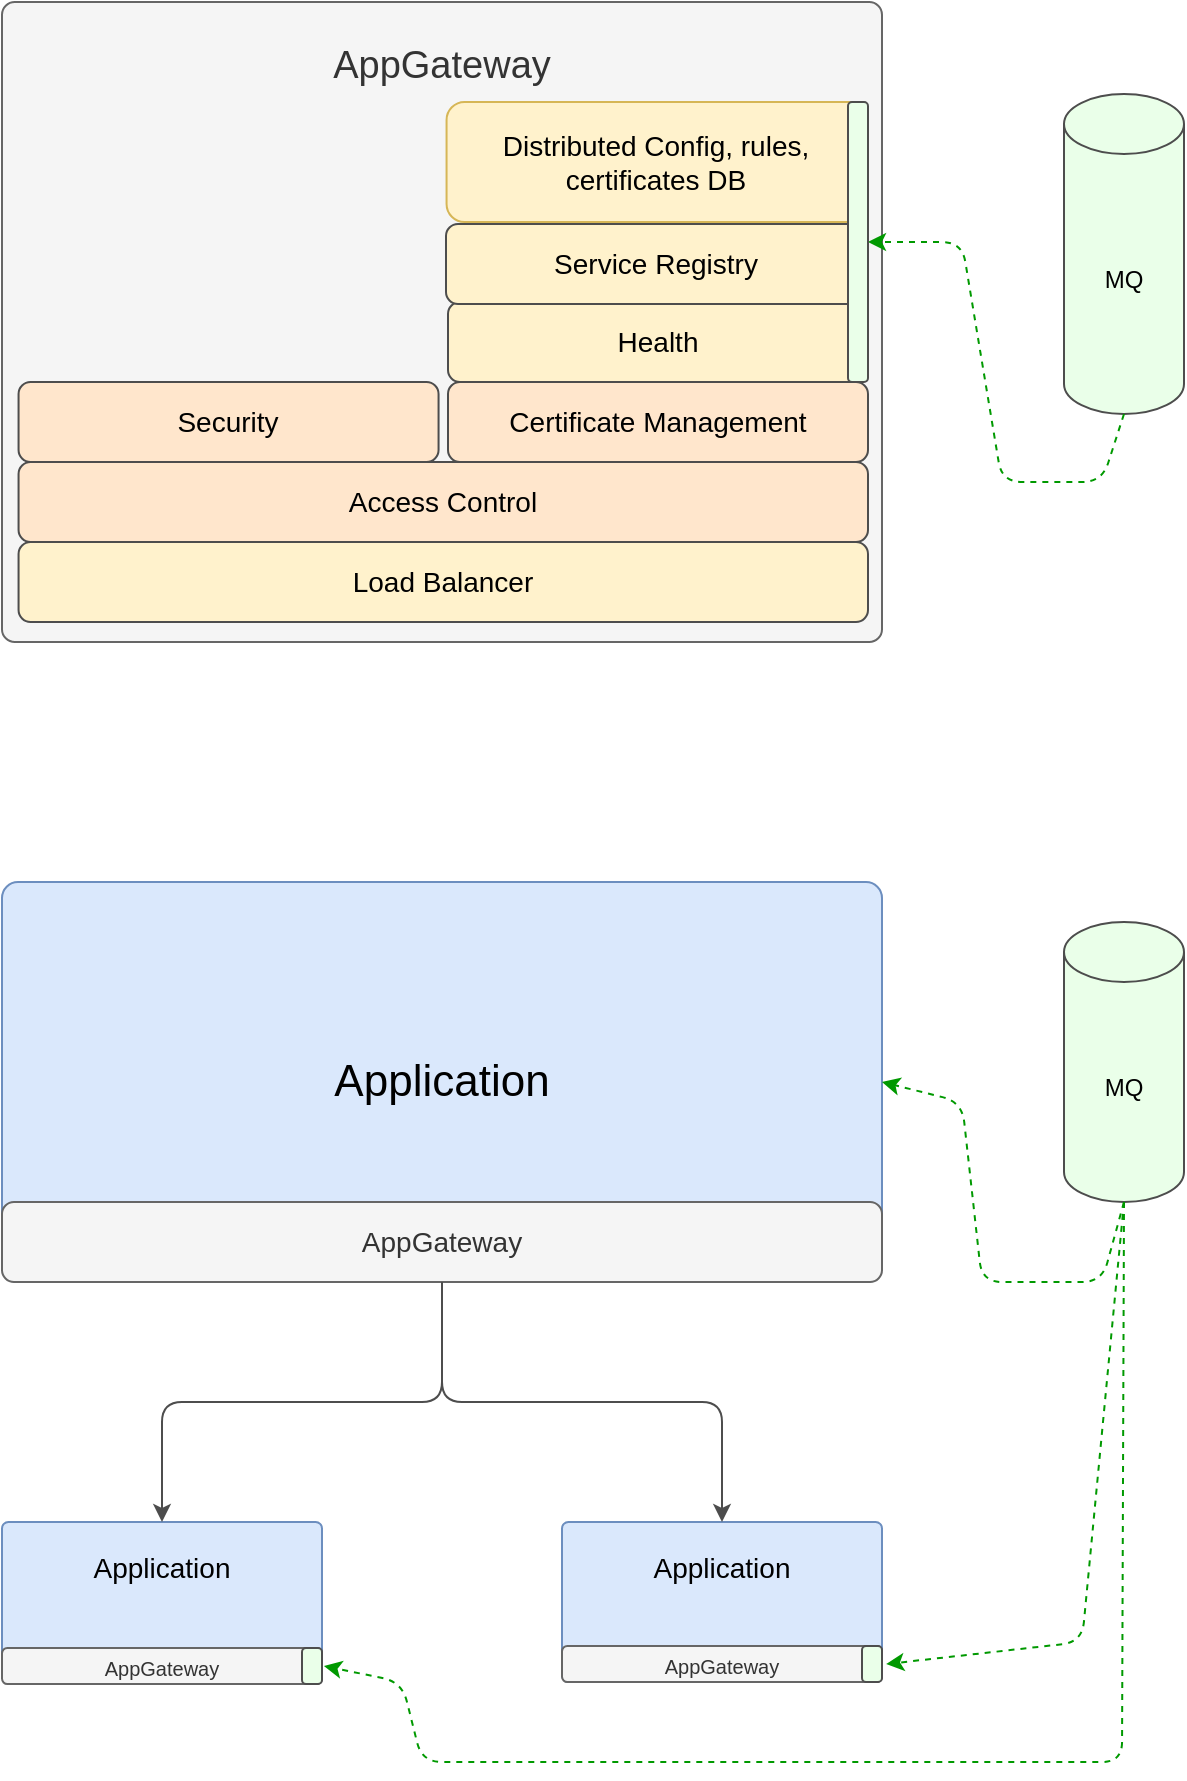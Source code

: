 <mxfile version="20.6.2" type="device"><diagram id="Q5rmSxId8F9hAHlEPcBz" name="Page-1"><mxGraphModel dx="2338" dy="1421" grid="1" gridSize="10" guides="1" tooltips="1" connect="1" arrows="1" fold="1" page="1" pageScale="1" pageWidth="827" pageHeight="1169" math="0" shadow="0"><root><mxCell id="0"/><mxCell id="1" parent="0"/><mxCell id="Ji2YyT9t74MeuZ0UEmZ--15" value="&lt;font style=&quot;font-size: 19px;&quot;&gt;AppGateway&lt;br&gt;&lt;br&gt;&lt;br&gt;&lt;/font&gt;&lt;br&gt;&lt;br&gt;&lt;br&gt;&lt;br&gt;&lt;br&gt;&lt;br&gt;&lt;br&gt;&lt;br&gt;&lt;br&gt;&lt;br&gt;&lt;br&gt;&lt;br&gt;&lt;br&gt;&lt;br&gt;&lt;br&gt;&lt;br&gt;&lt;br&gt;&lt;br&gt;&lt;br&gt;&lt;br&gt;&lt;br&gt;&lt;br&gt;&lt;br&gt;&lt;br&gt;&lt;br&gt;" style="rounded=1;whiteSpace=wrap;html=1;shadow=0;sketch=0;fontSize=7;fillColor=#f5f5f5;strokeColor=#666666;arcSize=2;fontColor=#333333;" parent="1" vertex="1"><mxGeometry x="120" y="160" width="440" height="320" as="geometry"/></mxCell><mxCell id="Ji2YyT9t74MeuZ0UEmZ--28" value="Health" style="rounded=1;whiteSpace=wrap;html=1;fontSize=14;fillColor=#fff2cc;strokeColor=#4D4D4D;" parent="1" vertex="1"><mxGeometry x="343" y="310" width="210" height="40" as="geometry"/></mxCell><mxCell id="Ji2YyT9t74MeuZ0UEmZ--29" value="Distributed Config, rules, certificates DB" style="rounded=1;whiteSpace=wrap;html=1;fontSize=14;fillColor=#fff2cc;strokeColor=#d6b656;" parent="1" vertex="1"><mxGeometry x="342.28" y="210" width="210" height="60" as="geometry"/></mxCell><mxCell id="Ji2YyT9t74MeuZ0UEmZ--30" value="Certificate Management" style="rounded=1;whiteSpace=wrap;html=1;fontSize=14;fillColor=#ffe6cc;strokeColor=#4D4D4D;" parent="1" vertex="1"><mxGeometry x="343" y="350" width="210" height="40" as="geometry"/></mxCell><mxCell id="Ji2YyT9t74MeuZ0UEmZ--43" value="Access Control" style="rounded=1;whiteSpace=wrap;html=1;fontSize=14;fillColor=#ffe6cc;strokeColor=#4D4D4D;" parent="1" vertex="1"><mxGeometry x="128.28" y="390" width="424.72" height="40" as="geometry"/></mxCell><mxCell id="Ji2YyT9t74MeuZ0UEmZ--45" value="Load Balancer" style="rounded=1;whiteSpace=wrap;html=1;fontSize=14;fillColor=#fff2cc;strokeColor=#4D4D4D;" parent="1" vertex="1"><mxGeometry x="128.28" y="430" width="424.72" height="40" as="geometry"/></mxCell><mxCell id="Ji2YyT9t74MeuZ0UEmZ--47" value="Service Registry" style="rounded=1;whiteSpace=wrap;html=1;fontSize=14;fillColor=#fff2cc;strokeColor=#4D4D4D;" parent="1" vertex="1"><mxGeometry x="342" y="271" width="210" height="40" as="geometry"/></mxCell><mxCell id="Ji2YyT9t74MeuZ0UEmZ--48" value="Security" style="rounded=1;whiteSpace=wrap;html=1;fontSize=14;fillColor=#ffe6cc;strokeColor=#4D4D4D;" parent="1" vertex="1"><mxGeometry x="128.28" y="350" width="210" height="40" as="geometry"/></mxCell><mxCell id="Ji2YyT9t74MeuZ0UEmZ--49" value="MQ" style="shape=cylinder3;whiteSpace=wrap;html=1;boundedLbl=1;backgroundOutline=1;size=15;fillColor=#EAFFE9;strokeColor=#4D4D4D;" parent="1" vertex="1"><mxGeometry x="651" y="206" width="60" height="160" as="geometry"/></mxCell><mxCell id="Ji2YyT9t74MeuZ0UEmZ--50" value="" style="endArrow=classic;html=1;rounded=1;comic=0;fontSize=7;exitX=0.5;exitY=1;exitDx=0;exitDy=0;exitPerimeter=0;entryX=1;entryY=0.5;entryDx=0;entryDy=0;strokeColor=#009900;dashed=1;" parent="1" source="Ji2YyT9t74MeuZ0UEmZ--49" target="Ji2YyT9t74MeuZ0UEmZ--96" edge="1"><mxGeometry width="50" height="50" relative="1" as="geometry"><mxPoint x="620" y="560" as="sourcePoint"/><mxPoint x="670" y="510" as="targetPoint"/><Array as="points"><mxPoint x="670" y="400"/><mxPoint x="620" y="400"/><mxPoint x="600" y="280"/></Array></mxGeometry></mxCell><mxCell id="Ji2YyT9t74MeuZ0UEmZ--80" value="&lt;font style=&quot;font-size: 22px;&quot;&gt;Application&lt;/font&gt;" style="rounded=1;whiteSpace=wrap;html=1;shadow=0;sketch=0;strokeColor=#6c8ebf;fontSize=7;fillColor=#dae8fc;arcSize=4;" parent="1" vertex="1"><mxGeometry x="120" y="600" width="440" height="200" as="geometry"/></mxCell><mxCell id="Ji2YyT9t74MeuZ0UEmZ--82" value="AppGateway" style="rounded=1;whiteSpace=wrap;html=1;fontSize=14;fillColor=#f5f5f5;strokeColor=#666666;fontColor=#333333;" parent="1" vertex="1"><mxGeometry x="120" y="760" width="440" height="40" as="geometry"/></mxCell><mxCell id="Ji2YyT9t74MeuZ0UEmZ--86" value="" style="group;fontSize=10;" parent="1" vertex="1" connectable="0"><mxGeometry x="400" y="920" width="160" height="102" as="geometry"/></mxCell><mxCell id="Ji2YyT9t74MeuZ0UEmZ--87" value="&lt;font style=&quot;font-size: 14px;&quot;&gt;Application&lt;br&gt;&lt;br&gt;&lt;br&gt;&lt;/font&gt;" style="rounded=1;whiteSpace=wrap;html=1;shadow=0;sketch=0;strokeColor=#6c8ebf;fontSize=7;fillColor=#dae8fc;arcSize=4;" parent="Ji2YyT9t74MeuZ0UEmZ--86" vertex="1"><mxGeometry width="160" height="80" as="geometry"/></mxCell><mxCell id="Ji2YyT9t74MeuZ0UEmZ--102" value="&lt;font style=&quot;font-size: 10px;&quot;&gt;AppGateway&lt;/font&gt;" style="rounded=1;whiteSpace=wrap;html=1;fontSize=14;fillColor=#f5f5f5;strokeColor=#666666;fontColor=#333333;" parent="Ji2YyT9t74MeuZ0UEmZ--86" vertex="1"><mxGeometry y="62" width="160" height="18" as="geometry"/></mxCell><mxCell id="Ji2YyT9t74MeuZ0UEmZ--103" value="" style="rounded=1;whiteSpace=wrap;html=1;shadow=0;sketch=0;strokeColor=#4D4D4D;fontSize=10;fillColor=#EAFFE9;arcSize=20;" parent="Ji2YyT9t74MeuZ0UEmZ--86" vertex="1"><mxGeometry x="150" y="62" width="10" height="18" as="geometry"/></mxCell><mxCell id="Ji2YyT9t74MeuZ0UEmZ--85" value="" style="group;fontSize=10;" parent="1" vertex="1" connectable="0"><mxGeometry x="120" y="920" width="160" height="90" as="geometry"/></mxCell><mxCell id="Ji2YyT9t74MeuZ0UEmZ--83" value="&lt;font style=&quot;font-size: 14px;&quot;&gt;Application&lt;br&gt;&lt;br&gt;&lt;br&gt;&lt;/font&gt;" style="rounded=1;whiteSpace=wrap;html=1;shadow=0;sketch=0;strokeColor=#6c8ebf;fontSize=7;fillColor=#dae8fc;arcSize=4;" parent="Ji2YyT9t74MeuZ0UEmZ--85" vertex="1"><mxGeometry width="160" height="80" as="geometry"/></mxCell><mxCell id="Ji2YyT9t74MeuZ0UEmZ--84" value="&lt;font style=&quot;font-size: 10px;&quot;&gt;AppGateway&lt;/font&gt;" style="rounded=1;whiteSpace=wrap;html=1;fontSize=14;fillColor=#f5f5f5;strokeColor=#666666;fontColor=#333333;" parent="Ji2YyT9t74MeuZ0UEmZ--85" vertex="1"><mxGeometry y="63" width="160" height="18" as="geometry"/></mxCell><mxCell id="Ji2YyT9t74MeuZ0UEmZ--104" value="" style="rounded=1;whiteSpace=wrap;html=1;shadow=0;sketch=0;strokeColor=#4D4D4D;fontSize=10;fillColor=#EAFFE9;arcSize=20;" parent="Ji2YyT9t74MeuZ0UEmZ--85" vertex="1"><mxGeometry x="150" y="63" width="10" height="18" as="geometry"/></mxCell><mxCell id="Ji2YyT9t74MeuZ0UEmZ--89" value="" style="endArrow=classic;html=1;rounded=1;comic=0;strokeColor=#4D4D4D;strokeWidth=1;fontSize=10;exitX=0.5;exitY=1;exitDx=0;exitDy=0;entryX=0.5;entryY=0;entryDx=0;entryDy=0;" parent="1" source="Ji2YyT9t74MeuZ0UEmZ--82" target="Ji2YyT9t74MeuZ0UEmZ--83" edge="1"><mxGeometry width="50" height="50" relative="1" as="geometry"><mxPoint x="370" y="570" as="sourcePoint"/><mxPoint x="420" y="520" as="targetPoint"/><Array as="points"><mxPoint x="340" y="860"/><mxPoint x="200" y="860"/></Array></mxGeometry></mxCell><mxCell id="Ji2YyT9t74MeuZ0UEmZ--90" value="" style="endArrow=classic;html=1;rounded=1;comic=0;strokeColor=#4D4D4D;strokeWidth=1;fontSize=10;exitX=0.5;exitY=1;exitDx=0;exitDy=0;entryX=0.5;entryY=0;entryDx=0;entryDy=0;" parent="1" source="Ji2YyT9t74MeuZ0UEmZ--82" target="Ji2YyT9t74MeuZ0UEmZ--87" edge="1"><mxGeometry width="50" height="50" relative="1" as="geometry"><mxPoint x="370" y="570" as="sourcePoint"/><mxPoint x="420" y="520" as="targetPoint"/><Array as="points"><mxPoint x="340" y="860"/><mxPoint x="480" y="860"/></Array></mxGeometry></mxCell><mxCell id="Ji2YyT9t74MeuZ0UEmZ--91" value="MQ" style="shape=cylinder3;whiteSpace=wrap;html=1;boundedLbl=1;backgroundOutline=1;size=15;fillColor=#EAFFE9;strokeColor=#4D4D4D;" parent="1" vertex="1"><mxGeometry x="651" y="620" width="60" height="140" as="geometry"/></mxCell><mxCell id="Ji2YyT9t74MeuZ0UEmZ--92" value="" style="endArrow=classic;html=1;rounded=1;comic=0;fontSize=7;exitX=0.5;exitY=1;exitDx=0;exitDy=0;exitPerimeter=0;strokeColor=#009900;dashed=1;entryX=1;entryY=0.5;entryDx=0;entryDy=0;" parent="1" source="Ji2YyT9t74MeuZ0UEmZ--91" target="Ji2YyT9t74MeuZ0UEmZ--80" edge="1"><mxGeometry width="50" height="50" relative="1" as="geometry"><mxPoint x="650" y="884" as="sourcePoint"/><mxPoint x="590" y="750" as="targetPoint"/><Array as="points"><mxPoint x="670" y="800"/><mxPoint x="610" y="800"/><mxPoint x="600" y="710"/></Array></mxGeometry></mxCell><mxCell id="Ji2YyT9t74MeuZ0UEmZ--94" value="" style="endArrow=classic;html=1;rounded=1;comic=0;strokeColor=#009900;strokeWidth=1;fontSize=10;dashed=1;exitX=0.5;exitY=1;exitDx=0;exitDy=0;exitPerimeter=0;entryX=1.006;entryY=0.9;entryDx=0;entryDy=0;entryPerimeter=0;" parent="1" source="Ji2YyT9t74MeuZ0UEmZ--91" target="Ji2YyT9t74MeuZ0UEmZ--83" edge="1"><mxGeometry width="50" height="50" relative="1" as="geometry"><mxPoint x="400" y="965" as="sourcePoint"/><mxPoint x="280" y="1070" as="targetPoint"/><Array as="points"><mxPoint x="680" y="1040"/><mxPoint x="330" y="1040"/><mxPoint x="320" y="1000"/></Array></mxGeometry></mxCell><mxCell id="Ji2YyT9t74MeuZ0UEmZ--93" value="" style="endArrow=classic;html=1;rounded=1;comic=0;fontSize=7;strokeColor=#009900;dashed=1;entryX=1.013;entryY=0.888;entryDx=0;entryDy=0;exitX=0.5;exitY=1;exitDx=0;exitDy=0;exitPerimeter=0;entryPerimeter=0;" parent="1" source="Ji2YyT9t74MeuZ0UEmZ--91" target="Ji2YyT9t74MeuZ0UEmZ--87" edge="1"><mxGeometry width="50" height="50" relative="1" as="geometry"><mxPoint x="700" y="740" as="sourcePoint"/><mxPoint x="570" y="760" as="targetPoint"/><Array as="points"><mxPoint x="660" y="980"/></Array></mxGeometry></mxCell><mxCell id="Ji2YyT9t74MeuZ0UEmZ--96" value="" style="rounded=1;whiteSpace=wrap;html=1;shadow=0;sketch=0;strokeColor=#4D4D4D;fontSize=10;fillColor=#EAFFE9;arcSize=20;" parent="1" vertex="1"><mxGeometry x="543" y="210" width="10" height="140" as="geometry"/></mxCell></root></mxGraphModel></diagram></mxfile>